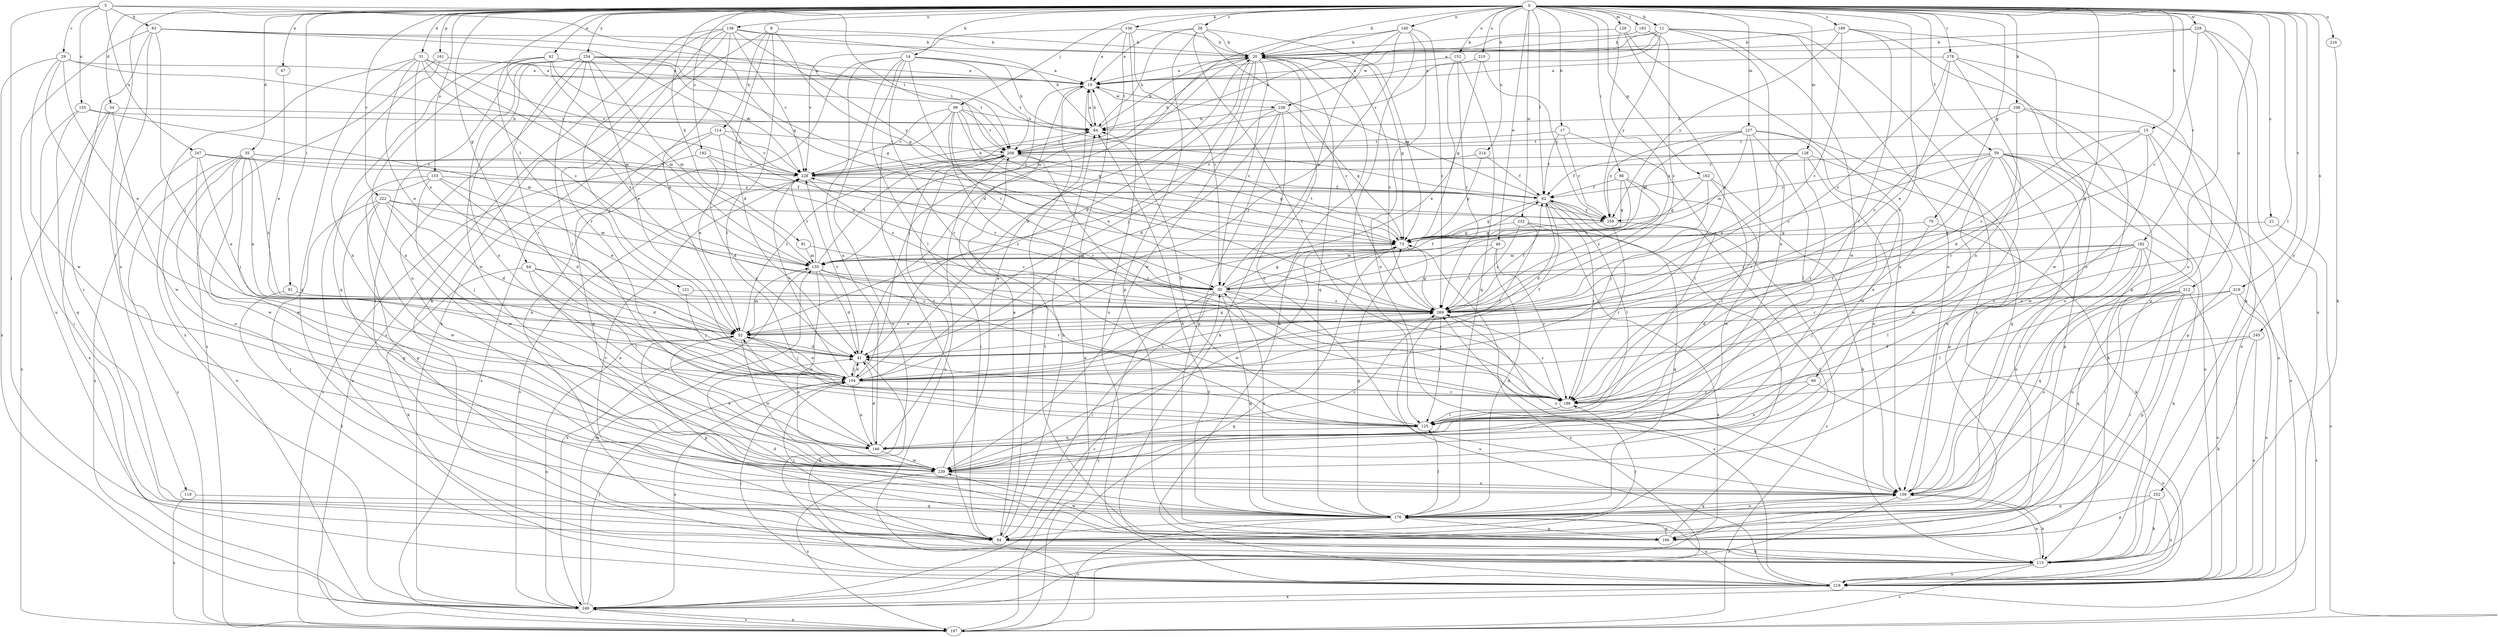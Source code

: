 strict digraph  {
0;
5;
8;
10;
11;
14;
15;
17;
20;
21;
28;
29;
30;
31;
34;
35;
41;
42;
46;
47;
52;
59;
62;
64;
66;
70;
73;
81;
83;
84;
86;
91;
94;
99;
104;
106;
108;
114;
115;
119;
121;
125;
126;
127;
128;
135;
136;
140;
146;
152;
153;
155;
156;
161;
162;
166;
176;
178;
182;
183;
186;
189;
192;
197;
208;
210;
212;
214;
216;
218;
219;
222;
228;
229;
232;
238;
239;
245;
247;
249;
252;
254;
259;
269;
0 -> 11  [label=b];
0 -> 14  [label=b];
0 -> 15  [label=b];
0 -> 17  [label=b];
0 -> 20  [label=b];
0 -> 21  [label=c];
0 -> 28  [label=c];
0 -> 31  [label=d];
0 -> 34  [label=d];
0 -> 35  [label=d];
0 -> 42  [label=e];
0 -> 46  [label=e];
0 -> 47  [label=e];
0 -> 59  [label=f];
0 -> 62  [label=f];
0 -> 64  [label=g];
0 -> 66  [label=g];
0 -> 70  [label=g];
0 -> 81  [label=h];
0 -> 86  [label=i];
0 -> 91  [label=i];
0 -> 99  [label=j];
0 -> 106  [label=k];
0 -> 108  [label=k];
0 -> 119  [label=l];
0 -> 121  [label=l];
0 -> 125  [label=l];
0 -> 126  [label=m];
0 -> 127  [label=m];
0 -> 128  [label=m];
0 -> 136  [label=n];
0 -> 140  [label=n];
0 -> 152  [label=o];
0 -> 153  [label=o];
0 -> 161  [label=p];
0 -> 162  [label=p];
0 -> 178  [label=r];
0 -> 182  [label=r];
0 -> 183  [label=r];
0 -> 186  [label=r];
0 -> 189  [label=s];
0 -> 192  [label=s];
0 -> 210  [label=u];
0 -> 212  [label=u];
0 -> 214  [label=u];
0 -> 216  [label=u];
0 -> 219  [label=v];
0 -> 222  [label=v];
0 -> 229  [label=w];
0 -> 232  [label=w];
0 -> 245  [label=x];
0 -> 252  [label=y];
0 -> 254  [label=y];
5 -> 29  [label=c];
5 -> 73  [label=g];
5 -> 83  [label=h];
5 -> 94  [label=i];
5 -> 155  [label=o];
5 -> 208  [label=t];
5 -> 247  [label=x];
8 -> 20  [label=b];
8 -> 41  [label=d];
8 -> 73  [label=g];
8 -> 114  [label=k];
8 -> 125  [label=l];
8 -> 249  [label=x];
10 -> 84  [label=h];
10 -> 94  [label=i];
10 -> 104  [label=j];
10 -> 238  [label=w];
11 -> 20  [label=b];
11 -> 84  [label=h];
11 -> 146  [label=n];
11 -> 156  [label=o];
11 -> 218  [label=u];
11 -> 228  [label=v];
11 -> 238  [label=w];
11 -> 239  [label=w];
14 -> 10  [label=a];
14 -> 84  [label=h];
14 -> 115  [label=k];
14 -> 125  [label=l];
14 -> 146  [label=n];
14 -> 186  [label=r];
14 -> 208  [label=t];
14 -> 218  [label=u];
14 -> 269  [label=z];
15 -> 41  [label=d];
15 -> 166  [label=p];
15 -> 208  [label=t];
15 -> 218  [label=u];
15 -> 239  [label=w];
15 -> 269  [label=z];
17 -> 62  [label=f];
17 -> 125  [label=l];
17 -> 208  [label=t];
17 -> 259  [label=y];
20 -> 10  [label=a];
20 -> 30  [label=c];
20 -> 41  [label=d];
20 -> 73  [label=g];
20 -> 104  [label=j];
20 -> 135  [label=m];
20 -> 156  [label=o];
20 -> 176  [label=q];
20 -> 239  [label=w];
20 -> 269  [label=z];
21 -> 73  [label=g];
21 -> 197  [label=s];
28 -> 10  [label=a];
28 -> 20  [label=b];
28 -> 73  [label=g];
28 -> 84  [label=h];
28 -> 166  [label=p];
28 -> 186  [label=r];
28 -> 269  [label=z];
29 -> 10  [label=a];
29 -> 52  [label=e];
29 -> 104  [label=j];
29 -> 228  [label=v];
29 -> 239  [label=w];
29 -> 249  [label=x];
30 -> 62  [label=f];
30 -> 73  [label=g];
30 -> 94  [label=i];
30 -> 176  [label=q];
30 -> 186  [label=r];
30 -> 197  [label=s];
30 -> 228  [label=v];
30 -> 269  [label=z];
31 -> 10  [label=a];
31 -> 30  [label=c];
31 -> 52  [label=e];
31 -> 135  [label=m];
31 -> 176  [label=q];
31 -> 228  [label=v];
31 -> 249  [label=x];
31 -> 269  [label=z];
34 -> 84  [label=h];
34 -> 197  [label=s];
34 -> 239  [label=w];
34 -> 249  [label=x];
35 -> 52  [label=e];
35 -> 62  [label=f];
35 -> 104  [label=j];
35 -> 156  [label=o];
35 -> 197  [label=s];
35 -> 228  [label=v];
35 -> 239  [label=w];
35 -> 249  [label=x];
35 -> 269  [label=z];
41 -> 104  [label=j];
41 -> 115  [label=k];
41 -> 228  [label=v];
42 -> 10  [label=a];
42 -> 135  [label=m];
42 -> 146  [label=n];
42 -> 176  [label=q];
42 -> 208  [label=t];
42 -> 228  [label=v];
42 -> 269  [label=z];
46 -> 135  [label=m];
46 -> 176  [label=q];
46 -> 186  [label=r];
46 -> 269  [label=z];
47 -> 52  [label=e];
52 -> 41  [label=d];
52 -> 104  [label=j];
52 -> 135  [label=m];
52 -> 166  [label=p];
52 -> 208  [label=t];
52 -> 239  [label=w];
52 -> 249  [label=x];
59 -> 30  [label=c];
59 -> 94  [label=i];
59 -> 115  [label=k];
59 -> 156  [label=o];
59 -> 166  [label=p];
59 -> 186  [label=r];
59 -> 218  [label=u];
59 -> 228  [label=v];
59 -> 239  [label=w];
59 -> 249  [label=x];
59 -> 259  [label=y];
62 -> 10  [label=a];
62 -> 41  [label=d];
62 -> 73  [label=g];
62 -> 94  [label=i];
62 -> 125  [label=l];
62 -> 186  [label=r];
62 -> 259  [label=y];
64 -> 30  [label=c];
64 -> 41  [label=d];
64 -> 115  [label=k];
64 -> 125  [label=l];
64 -> 146  [label=n];
66 -> 146  [label=n];
66 -> 186  [label=r];
66 -> 218  [label=u];
70 -> 73  [label=g];
70 -> 115  [label=k];
70 -> 186  [label=r];
73 -> 135  [label=m];
73 -> 197  [label=s];
73 -> 208  [label=t];
73 -> 239  [label=w];
81 -> 30  [label=c];
81 -> 135  [label=m];
83 -> 20  [label=b];
83 -> 73  [label=g];
83 -> 94  [label=i];
83 -> 104  [label=j];
83 -> 156  [label=o];
83 -> 208  [label=t];
83 -> 218  [label=u];
84 -> 10  [label=a];
84 -> 20  [label=b];
84 -> 208  [label=t];
86 -> 30  [label=c];
86 -> 62  [label=f];
86 -> 73  [label=g];
86 -> 239  [label=w];
86 -> 269  [label=z];
91 -> 115  [label=k];
91 -> 269  [label=z];
94 -> 10  [label=a];
94 -> 41  [label=d];
94 -> 84  [label=h];
94 -> 115  [label=k];
94 -> 186  [label=r];
94 -> 228  [label=v];
99 -> 30  [label=c];
99 -> 73  [label=g];
99 -> 84  [label=h];
99 -> 94  [label=i];
99 -> 186  [label=r];
99 -> 208  [label=t];
99 -> 228  [label=v];
99 -> 269  [label=z];
104 -> 20  [label=b];
104 -> 41  [label=d];
104 -> 52  [label=e];
104 -> 62  [label=f];
104 -> 73  [label=g];
104 -> 146  [label=n];
104 -> 186  [label=r];
104 -> 228  [label=v];
104 -> 249  [label=x];
104 -> 269  [label=z];
106 -> 10  [label=a];
106 -> 20  [label=b];
106 -> 30  [label=c];
106 -> 208  [label=t];
106 -> 218  [label=u];
106 -> 228  [label=v];
108 -> 84  [label=h];
108 -> 156  [label=o];
108 -> 186  [label=r];
108 -> 218  [label=u];
108 -> 269  [label=z];
114 -> 52  [label=e];
114 -> 176  [label=q];
114 -> 197  [label=s];
114 -> 208  [label=t];
114 -> 228  [label=v];
115 -> 156  [label=o];
115 -> 197  [label=s];
115 -> 218  [label=u];
119 -> 176  [label=q];
119 -> 197  [label=s];
121 -> 104  [label=j];
121 -> 269  [label=z];
125 -> 41  [label=d];
125 -> 84  [label=h];
125 -> 146  [label=n];
126 -> 20  [label=b];
126 -> 52  [label=e];
126 -> 156  [label=o];
126 -> 269  [label=z];
127 -> 73  [label=g];
127 -> 125  [label=l];
127 -> 135  [label=m];
127 -> 176  [label=q];
127 -> 186  [label=r];
127 -> 208  [label=t];
127 -> 239  [label=w];
127 -> 259  [label=y];
128 -> 62  [label=f];
128 -> 156  [label=o];
128 -> 166  [label=p];
128 -> 186  [label=r];
128 -> 228  [label=v];
128 -> 269  [label=z];
135 -> 30  [label=c];
135 -> 41  [label=d];
135 -> 186  [label=r];
135 -> 208  [label=t];
135 -> 228  [label=v];
135 -> 239  [label=w];
135 -> 249  [label=x];
136 -> 20  [label=b];
136 -> 52  [label=e];
136 -> 84  [label=h];
136 -> 104  [label=j];
136 -> 115  [label=k];
136 -> 186  [label=r];
136 -> 197  [label=s];
136 -> 228  [label=v];
136 -> 259  [label=y];
140 -> 20  [label=b];
140 -> 30  [label=c];
140 -> 41  [label=d];
140 -> 104  [label=j];
140 -> 125  [label=l];
140 -> 156  [label=o];
140 -> 269  [label=z];
146 -> 41  [label=d];
146 -> 52  [label=e];
146 -> 208  [label=t];
146 -> 239  [label=w];
152 -> 10  [label=a];
152 -> 52  [label=e];
152 -> 176  [label=q];
152 -> 269  [label=z];
153 -> 41  [label=d];
153 -> 52  [label=e];
153 -> 62  [label=f];
153 -> 166  [label=p];
153 -> 218  [label=u];
153 -> 239  [label=w];
155 -> 84  [label=h];
155 -> 94  [label=i];
155 -> 135  [label=m];
155 -> 176  [label=q];
156 -> 115  [label=k];
156 -> 176  [label=q];
156 -> 249  [label=x];
161 -> 10  [label=a];
161 -> 146  [label=n];
161 -> 197  [label=s];
162 -> 62  [label=f];
162 -> 73  [label=g];
162 -> 104  [label=j];
162 -> 115  [label=k];
162 -> 125  [label=l];
166 -> 62  [label=f];
166 -> 104  [label=j];
166 -> 176  [label=q];
166 -> 208  [label=t];
166 -> 239  [label=w];
176 -> 30  [label=c];
176 -> 73  [label=g];
176 -> 84  [label=h];
176 -> 94  [label=i];
176 -> 125  [label=l];
176 -> 156  [label=o];
176 -> 166  [label=p];
176 -> 197  [label=s];
176 -> 218  [label=u];
178 -> 10  [label=a];
178 -> 52  [label=e];
178 -> 146  [label=n];
178 -> 166  [label=p];
178 -> 239  [label=w];
178 -> 269  [label=z];
182 -> 30  [label=c];
182 -> 52  [label=e];
182 -> 94  [label=i];
182 -> 115  [label=k];
182 -> 125  [label=l];
182 -> 135  [label=m];
182 -> 156  [label=o];
182 -> 176  [label=q];
183 -> 20  [label=b];
183 -> 259  [label=y];
183 -> 269  [label=z];
186 -> 125  [label=l];
186 -> 269  [label=z];
189 -> 20  [label=b];
189 -> 156  [label=o];
189 -> 166  [label=p];
189 -> 186  [label=r];
189 -> 259  [label=y];
189 -> 269  [label=z];
192 -> 41  [label=d];
192 -> 197  [label=s];
192 -> 228  [label=v];
192 -> 269  [label=z];
197 -> 10  [label=a];
197 -> 249  [label=x];
208 -> 20  [label=b];
208 -> 73  [label=g];
208 -> 94  [label=i];
208 -> 186  [label=r];
208 -> 218  [label=u];
208 -> 228  [label=v];
210 -> 10  [label=a];
210 -> 73  [label=g];
210 -> 259  [label=y];
212 -> 41  [label=d];
212 -> 94  [label=i];
212 -> 125  [label=l];
212 -> 156  [label=o];
212 -> 166  [label=p];
212 -> 176  [label=q];
212 -> 218  [label=u];
212 -> 269  [label=z];
214 -> 62  [label=f];
214 -> 73  [label=g];
214 -> 228  [label=v];
216 -> 115  [label=k];
218 -> 20  [label=b];
218 -> 104  [label=j];
218 -> 249  [label=x];
218 -> 269  [label=z];
219 -> 104  [label=j];
219 -> 156  [label=o];
219 -> 197  [label=s];
219 -> 218  [label=u];
219 -> 269  [label=z];
222 -> 41  [label=d];
222 -> 94  [label=i];
222 -> 104  [label=j];
222 -> 135  [label=m];
222 -> 176  [label=q];
222 -> 239  [label=w];
222 -> 259  [label=y];
228 -> 62  [label=f];
228 -> 84  [label=h];
228 -> 269  [label=z];
229 -> 10  [label=a];
229 -> 20  [label=b];
229 -> 30  [label=c];
229 -> 115  [label=k];
229 -> 156  [label=o];
229 -> 218  [label=u];
232 -> 73  [label=g];
232 -> 104  [label=j];
232 -> 176  [label=q];
232 -> 249  [label=x];
232 -> 269  [label=z];
238 -> 41  [label=d];
238 -> 52  [label=e];
238 -> 73  [label=g];
238 -> 84  [label=h];
238 -> 115  [label=k];
238 -> 166  [label=p];
239 -> 10  [label=a];
239 -> 52  [label=e];
239 -> 156  [label=o];
239 -> 197  [label=s];
239 -> 269  [label=z];
245 -> 41  [label=d];
245 -> 115  [label=k];
245 -> 186  [label=r];
245 -> 218  [label=u];
247 -> 52  [label=e];
247 -> 228  [label=v];
247 -> 239  [label=w];
247 -> 249  [label=x];
247 -> 259  [label=y];
249 -> 30  [label=c];
249 -> 73  [label=g];
249 -> 104  [label=j];
249 -> 135  [label=m];
249 -> 197  [label=s];
249 -> 228  [label=v];
252 -> 115  [label=k];
252 -> 166  [label=p];
252 -> 176  [label=q];
252 -> 218  [label=u];
254 -> 10  [label=a];
254 -> 52  [label=e];
254 -> 62  [label=f];
254 -> 73  [label=g];
254 -> 94  [label=i];
254 -> 125  [label=l];
254 -> 135  [label=m];
254 -> 146  [label=n];
254 -> 156  [label=o];
254 -> 186  [label=r];
254 -> 239  [label=w];
259 -> 73  [label=g];
259 -> 186  [label=r];
259 -> 197  [label=s];
269 -> 52  [label=e];
269 -> 62  [label=f];
269 -> 73  [label=g];
269 -> 125  [label=l];
269 -> 156  [label=o];
269 -> 218  [label=u];
}
